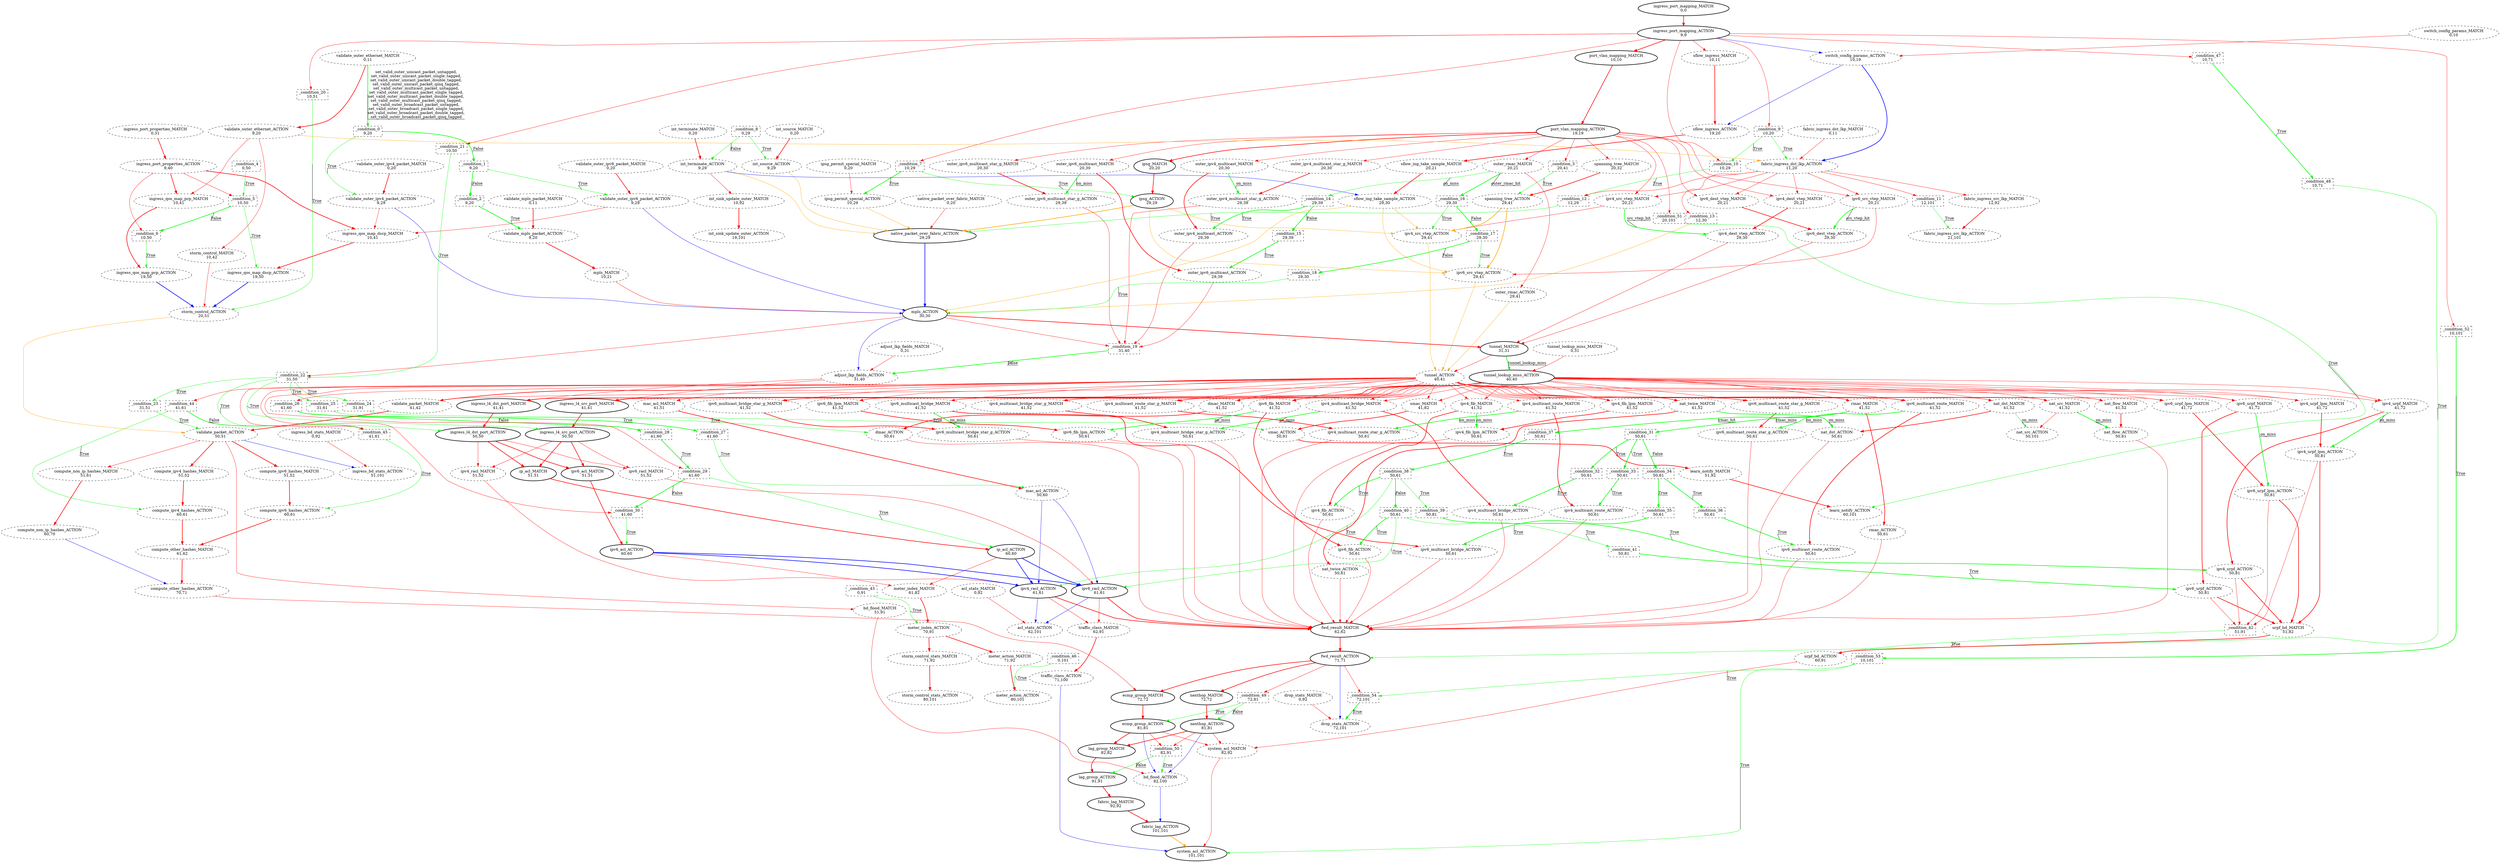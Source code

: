 digraph ingress {
_condition_0 [ shape=box label="_condition_0\n9,20" style=dashed];
_condition_1 [ shape=box label="_condition_1\n9,20" style=dashed];
_condition_10 [ shape=box label="_condition_10\n10,29" style=dashed];
_condition_11 [ shape=box label="_condition_11\n12,101" style=dashed];
_condition_12 [ shape=box label="_condition_12\n12,29" style=dashed];
_condition_13 [ shape=box label="_condition_13\n12,30" style=dashed];
_condition_14 [ shape=box label="_condition_14\n29,39" style=dashed];
_condition_15 [ shape=box label="_condition_15\n29,39" style=dashed];
_condition_16 [ shape=box label="_condition_16\n29,30" style=dashed];
_condition_17 [ shape=box label="_condition_17\n29,30" style=dashed];
_condition_18 [ shape=box label="_condition_18\n29,30" style=dashed];
_condition_19 [ shape=box label="_condition_19\n31,40" style=dashed];
_condition_2 [ shape=box label="_condition_2\n9,20" style=dashed];
_condition_20 [ shape=box label="_condition_20\n10,51" style=dashed];
_condition_21 [ shape=box label="_condition_21\n10,50" style=dashed];
_condition_22 [ shape=box label="_condition_22\n31,50" style=dashed];
_condition_23 [ shape=box label="_condition_23\n31,51" style=dashed];
_condition_24 [ shape=box label="_condition_24\n31,91" style=dashed];
_condition_25 [ shape=box label="_condition_25\n31,61" style=dashed];
_condition_26 [ shape=box label="_condition_26\n41,60" style=dashed];
_condition_27 [ shape=box label="_condition_27\n41,60" style=dashed];
_condition_28 [ shape=box label="_condition_28\n41,60" style=dashed];
_condition_29 [ shape=box label="_condition_29\n41,60" style=dashed];
_condition_3 [ shape=box label="_condition_3\n20,41" style=dashed];
_condition_30 [ shape=box label="_condition_30\n41,60" style=dashed];
_condition_31 [ shape=box label="_condition_31\n50,61" style=dashed];
_condition_32 [ shape=box label="_condition_32\n50,61" style=dashed];
_condition_33 [ shape=box label="_condition_33\n50,61" style=dashed];
_condition_34 [ shape=box label="_condition_34\n50,61" style=dashed];
_condition_35 [ shape=box label="_condition_35\n50,61" style=dashed];
_condition_36 [ shape=box label="_condition_36\n50,61" style=dashed];
_condition_37 [ shape=box label="_condition_37\n50,61" style=dashed];
_condition_38 [ shape=box label="_condition_38\n50,61" style=dashed];
_condition_39 [ shape=box label="_condition_39\n50,81" style=dashed];
_condition_4 [ shape=box label="_condition_4\n0,50" style=dashed];
_condition_40 [ shape=box label="_condition_40\n50,61" style=dashed];
_condition_41 [ shape=box label="_condition_41\n50,81" style=dashed];
_condition_42 [ shape=box label="_condition_42\n51,91" style=dashed];
_condition_43 [ shape=box label="_condition_43\n0,91" style=dashed];
_condition_44 [ shape=box label="_condition_44\n41,61" style=dashed];
_condition_45 [ shape=box label="_condition_45\n41,61" style=dashed];
_condition_46 [ shape=box label="_condition_46\n0,101" style=dashed];
_condition_47 [ shape=box label="_condition_47\n10,71" style=dashed];
_condition_48 [ shape=box label="_condition_48\n10,71" style=dashed];
_condition_49 [ shape=box label="_condition_49\n72,81" style=dashed];
_condition_5 [ shape=box label="_condition_5\n10,50" style=dashed];
_condition_50 [ shape=box label="_condition_50\n82,91" style=dashed];
_condition_51 [ shape=box label="_condition_51\n20,101" style=dashed];
_condition_52 [ shape=box label="_condition_52\n10,101" style=dashed];
_condition_53 [ shape=box label="_condition_53\n10,101" style=dashed];
_condition_54 [ shape=box label="_condition_54\n72,101" style=dashed];
_condition_6 [ shape=box label="_condition_6\n10,50" style=dashed];
_condition_7 [ shape=box label="_condition_7\n10,29" style=dashed];
_condition_8 [ shape=box label="_condition_8\n0,29" style=dashed];
_condition_9 [ shape=box label="_condition_9\n10,20" style=dashed];
acl_stats_ACTION [ label="acl_stats_ACTION\n62,101" style=dashed];
acl_stats_MATCH [ label="acl_stats_MATCH\n0,92" style=dashed];
adjust_lkp_fields_ACTION [ label="adjust_lkp_fields_ACTION\n31,40" style=dashed];
adjust_lkp_fields_MATCH [ label="adjust_lkp_fields_MATCH\n0,31" style=dashed];
bd_flood_ACTION [ label="bd_flood_ACTION\n82,100" style=dashed];
bd_flood_MATCH [ label="bd_flood_MATCH\n51,91" style=dashed];
compute_ipv4_hashes_ACTION [ label="compute_ipv4_hashes_ACTION\n60,61" style=dashed];
compute_ipv4_hashes_MATCH [ label="compute_ipv4_hashes_MATCH\n51,52" style=dashed];
compute_ipv6_hashes_ACTION [ label="compute_ipv6_hashes_ACTION\n60,61" style=dashed];
compute_ipv6_hashes_MATCH [ label="compute_ipv6_hashes_MATCH\n51,52" style=dashed];
compute_non_ip_hashes_ACTION [ label="compute_non_ip_hashes_ACTION\n60,70" style=dashed];
compute_non_ip_hashes_MATCH [ label="compute_non_ip_hashes_MATCH\n51,61" style=dashed];
compute_other_hashes_ACTION [ label="compute_other_hashes_ACTION\n70,71" style=dashed];
compute_other_hashes_MATCH [ label="compute_other_hashes_MATCH\n61,62" style=dashed];
dmac_ACTION [ label="dmac_ACTION\n50,61" style=dashed];
dmac_MATCH [ label="dmac_MATCH\n41,52" style=dashed];
drop_stats_ACTION [ label="drop_stats_ACTION\n72,101" style=dashed];
drop_stats_MATCH [ label="drop_stats_MATCH\n0,92" style=dashed];
ecmp_group_ACTION [ label="ecmp_group_ACTION\n81,81" style=bold];
ecmp_group_MATCH [ label="ecmp_group_MATCH\n72,72" style=bold];
fabric_ingress_dst_lkp_ACTION [ label="fabric_ingress_dst_lkp_ACTION\n11,20" style=dashed];
fabric_ingress_dst_lkp_MATCH [ label="fabric_ingress_dst_lkp_MATCH\n0,11" style=dashed];
fabric_ingress_src_lkp_ACTION [ label="fabric_ingress_src_lkp_ACTION\n21,101" style=dashed];
fabric_ingress_src_lkp_MATCH [ label="fabric_ingress_src_lkp_MATCH\n12,92" style=dashed];
fabric_lag_ACTION [ label="fabric_lag_ACTION\n101,101" style=bold];
fabric_lag_MATCH [ label="fabric_lag_MATCH\n92,92" style=bold];
fwd_result_ACTION [ label="fwd_result_ACTION\n71,71" style=bold];
fwd_result_MATCH [ label="fwd_result_MATCH\n62,62" style=bold];
ingress_bd_stats_ACTION [ label="ingress_bd_stats_ACTION\n51,101" style=dashed];
ingress_bd_stats_MATCH [ label="ingress_bd_stats_MATCH\n0,92" style=dashed];
ingress_l4_dst_port_ACTION [ label="ingress_l4_dst_port_ACTION\n50,50" style=bold];
ingress_l4_dst_port_MATCH [ label="ingress_l4_dst_port_MATCH\n41,41" style=bold];
ingress_l4_src_port_ACTION [ label="ingress_l4_src_port_ACTION\n50,50" style=bold];
ingress_l4_src_port_MATCH [ label="ingress_l4_src_port_MATCH\n41,41" style=bold];
ingress_port_mapping_ACTION [ label="ingress_port_mapping_ACTION\n9,9" style=bold];
ingress_port_mapping_MATCH [ label="ingress_port_mapping_MATCH\n0,0" style=bold];
ingress_port_properties_ACTION [ label="ingress_port_properties_ACTION\n9,40" style=dashed];
ingress_port_properties_MATCH [ label="ingress_port_properties_MATCH\n0,31" style=dashed];
ingress_qos_map_dscp_ACTION [ label="ingress_qos_map_dscp_ACTION\n19,50" style=dashed];
ingress_qos_map_dscp_MATCH [ label="ingress_qos_map_dscp_MATCH\n10,41" style=dashed];
ingress_qos_map_pcp_ACTION [ label="ingress_qos_map_pcp_ACTION\n19,50" style=dashed];
ingress_qos_map_pcp_MATCH [ label="ingress_qos_map_pcp_MATCH\n10,41" style=dashed];
int_sink_update_outer_ACTION [ label="int_sink_update_outer_ACTION\n19,101" style=dashed];
int_sink_update_outer_MATCH [ label="int_sink_update_outer_MATCH\n10,92" style=dashed];
int_source_ACTION [ label="int_source_ACTION\n9,29" style=dashed];
int_source_MATCH [ label="int_source_MATCH\n0,20" style=dashed];
int_terminate_ACTION [ label="int_terminate_ACTION\n9,29" style=dashed];
int_terminate_MATCH [ label="int_terminate_MATCH\n0,20" style=dashed];
ip_acl_ACTION [ label="ip_acl_ACTION\n60,60" style=bold];
ip_acl_MATCH [ label="ip_acl_MATCH\n51,51" style=bold];
ipsg_ACTION [ label="ipsg_ACTION\n29,29" style=bold];
ipsg_MATCH [ label="ipsg_MATCH\n20,20" style=bold];
ipsg_permit_special_ACTION [ label="ipsg_permit_special_ACTION\n10,29" style=dashed];
ipsg_permit_special_MATCH [ label="ipsg_permit_special_MATCH\n0,20" style=dashed];
ipv4_dest_vtep_ACTION [ label="ipv4_dest_vtep_ACTION\n29,30" style=dashed];
ipv4_dest_vtep_MATCH [ label="ipv4_dest_vtep_MATCH\n20,21" style=dashed];
ipv4_fib_ACTION [ label="ipv4_fib_ACTION\n50,61" style=dashed];
ipv4_fib_MATCH [ label="ipv4_fib_MATCH\n41,52" style=dashed];
ipv4_fib_lpm_ACTION [ label="ipv4_fib_lpm_ACTION\n50,61" style=dashed];
ipv4_fib_lpm_MATCH [ label="ipv4_fib_lpm_MATCH\n41,52" style=dashed];
ipv4_multicast_bridge_ACTION [ label="ipv4_multicast_bridge_ACTION\n50,61" style=dashed];
ipv4_multicast_bridge_MATCH [ label="ipv4_multicast_bridge_MATCH\n41,52" style=dashed];
ipv4_multicast_bridge_star_g_ACTION [ label="ipv4_multicast_bridge_star_g_ACTION\n50,61" style=dashed];
ipv4_multicast_bridge_star_g_MATCH [ label="ipv4_multicast_bridge_star_g_MATCH\n41,52" style=dashed];
ipv4_multicast_route_ACTION [ label="ipv4_multicast_route_ACTION\n50,61" style=dashed];
ipv4_multicast_route_MATCH [ label="ipv4_multicast_route_MATCH\n41,52" style=dashed];
ipv4_multicast_route_star_g_ACTION [ label="ipv4_multicast_route_star_g_ACTION\n50,61" style=dashed];
ipv4_multicast_route_star_g_MATCH [ label="ipv4_multicast_route_star_g_MATCH\n41,52" style=dashed];
ipv4_racl_ACTION [ label="ipv4_racl_ACTION\n61,61" style=bold];
ipv4_racl_MATCH [ label="ipv4_racl_MATCH\n51,52" style=dashed];
ipv4_src_vtep_ACTION [ label="ipv4_src_vtep_ACTION\n29,41" style=dashed];
ipv4_src_vtep_MATCH [ label="ipv4_src_vtep_MATCH\n20,21" style=dashed];
ipv4_urpf_ACTION [ label="ipv4_urpf_ACTION\n50,81" style=dashed];
ipv4_urpf_MATCH [ label="ipv4_urpf_MATCH\n41,72" style=dashed];
ipv4_urpf_lpm_ACTION [ label="ipv4_urpf_lpm_ACTION\n50,81" style=dashed];
ipv4_urpf_lpm_MATCH [ label="ipv4_urpf_lpm_MATCH\n41,72" style=dashed];
ipv6_acl_ACTION [ label="ipv6_acl_ACTION\n60,60" style=bold];
ipv6_acl_MATCH [ label="ipv6_acl_MATCH\n51,51" style=bold];
ipv6_dest_vtep_ACTION [ label="ipv6_dest_vtep_ACTION\n29,30" style=dashed];
ipv6_dest_vtep_MATCH [ label="ipv6_dest_vtep_MATCH\n20,21" style=dashed];
ipv6_fib_ACTION [ label="ipv6_fib_ACTION\n50,61" style=dashed];
ipv6_fib_MATCH [ label="ipv6_fib_MATCH\n41,52" style=dashed];
ipv6_fib_lpm_ACTION [ label="ipv6_fib_lpm_ACTION\n50,61" style=dashed];
ipv6_fib_lpm_MATCH [ label="ipv6_fib_lpm_MATCH\n41,52" style=dashed];
ipv6_multicast_bridge_ACTION [ label="ipv6_multicast_bridge_ACTION\n50,61" style=dashed];
ipv6_multicast_bridge_MATCH [ label="ipv6_multicast_bridge_MATCH\n41,52" style=dashed];
ipv6_multicast_bridge_star_g_ACTION [ label="ipv6_multicast_bridge_star_g_ACTION\n50,61" style=dashed];
ipv6_multicast_bridge_star_g_MATCH [ label="ipv6_multicast_bridge_star_g_MATCH\n41,52" style=dashed];
ipv6_multicast_route_ACTION [ label="ipv6_multicast_route_ACTION\n50,61" style=dashed];
ipv6_multicast_route_MATCH [ label="ipv6_multicast_route_MATCH\n41,52" style=dashed];
ipv6_multicast_route_star_g_ACTION [ label="ipv6_multicast_route_star_g_ACTION\n50,61" style=dashed];
ipv6_multicast_route_star_g_MATCH [ label="ipv6_multicast_route_star_g_MATCH\n41,52" style=dashed];
ipv6_racl_ACTION [ label="ipv6_racl_ACTION\n61,61" style=bold];
ipv6_racl_MATCH [ label="ipv6_racl_MATCH\n51,52" style=dashed];
ipv6_src_vtep_ACTION [ label="ipv6_src_vtep_ACTION\n29,41" style=dashed];
ipv6_src_vtep_MATCH [ label="ipv6_src_vtep_MATCH\n20,21" style=dashed];
ipv6_urpf_ACTION [ label="ipv6_urpf_ACTION\n50,81" style=dashed];
ipv6_urpf_MATCH [ label="ipv6_urpf_MATCH\n41,72" style=dashed];
ipv6_urpf_lpm_ACTION [ label="ipv6_urpf_lpm_ACTION\n50,81" style=dashed];
ipv6_urpf_lpm_MATCH [ label="ipv6_urpf_lpm_MATCH\n41,72" style=dashed];
lag_group_ACTION [ label="lag_group_ACTION\n91,91" style=bold];
lag_group_MATCH [ label="lag_group_MATCH\n82,82" style=bold];
learn_notify_ACTION [ label="learn_notify_ACTION\n60,101" style=dashed];
learn_notify_MATCH [ label="learn_notify_MATCH\n51,92" style=dashed];
mac_acl_ACTION [ label="mac_acl_ACTION\n50,60" style=dashed];
mac_acl_MATCH [ label="mac_acl_MATCH\n41,51" style=dashed];
meter_action_ACTION [ label="meter_action_ACTION\n80,101" style=dashed];
meter_action_MATCH [ label="meter_action_MATCH\n71,92" style=dashed];
meter_index_ACTION [ label="meter_index_ACTION\n70,91" style=dashed];
meter_index_MATCH [ label="meter_index_MATCH\n61,82" style=dashed];
mpls_ACTION [ label="mpls_ACTION\n30,30" style=bold];
mpls_MATCH [ label="mpls_MATCH\n10,21" style=dashed];
nat_dst_ACTION [ label="nat_dst_ACTION\n50,61" style=dashed];
nat_dst_MATCH [ label="nat_dst_MATCH\n41,52" style=dashed];
nat_flow_ACTION [ label="nat_flow_ACTION\n50,61" style=dashed];
nat_flow_MATCH [ label="nat_flow_MATCH\n41,52" style=dashed];
nat_src_ACTION [ label="nat_src_ACTION\n50,101" style=dashed];
nat_src_MATCH [ label="nat_src_MATCH\n41,52" style=dashed];
nat_twice_ACTION [ label="nat_twice_ACTION\n50,61" style=dashed];
nat_twice_MATCH [ label="nat_twice_MATCH\n41,52" style=dashed];
native_packet_over_fabric_ACTION [ label="native_packet_over_fabric_ACTION\n29,29" style=bold];
native_packet_over_fabric_MATCH [ label="native_packet_over_fabric_MATCH\n0,20" style=dashed];
nexthop_ACTION [ label="nexthop_ACTION\n81,81" style=bold];
nexthop_MATCH [ label="nexthop_MATCH\n72,72" style=bold];
outer_ipv4_multicast_ACTION [ label="outer_ipv4_multicast_ACTION\n29,39" style=dashed];
outer_ipv4_multicast_MATCH [ label="outer_ipv4_multicast_MATCH\n20,30" style=dashed];
outer_ipv4_multicast_star_g_ACTION [ label="outer_ipv4_multicast_star_g_ACTION\n29,39" style=dashed];
outer_ipv4_multicast_star_g_MATCH [ label="outer_ipv4_multicast_star_g_MATCH\n20,30" style=dashed];
outer_ipv6_multicast_ACTION [ label="outer_ipv6_multicast_ACTION\n29,39" style=dashed];
outer_ipv6_multicast_MATCH [ label="outer_ipv6_multicast_MATCH\n20,30" style=dashed];
outer_ipv6_multicast_star_g_ACTION [ label="outer_ipv6_multicast_star_g_ACTION\n29,39" style=dashed];
outer_ipv6_multicast_star_g_MATCH [ label="outer_ipv6_multicast_star_g_MATCH\n20,30" style=dashed];
outer_rmac_ACTION [ label="outer_rmac_ACTION\n29,41" style=dashed];
outer_rmac_MATCH [ label="outer_rmac_MATCH\n20,21" style=dashed];
port_vlan_mapping_ACTION [ label="port_vlan_mapping_ACTION\n19,19" style=bold];
port_vlan_mapping_MATCH [ label="port_vlan_mapping_MATCH\n10,10" style=bold];
rmac_ACTION [ label="rmac_ACTION\n50,61" style=dashed];
rmac_MATCH [ label="rmac_MATCH\n41,52" style=dashed];
sflow_ing_take_sample_ACTION [ label="sflow_ing_take_sample_ACTION\n29,30" style=dashed];
sflow_ing_take_sample_MATCH [ label="sflow_ing_take_sample_MATCH\n20,21" style=dashed];
sflow_ingress_ACTION [ label="sflow_ingress_ACTION\n19,20" style=dashed];
sflow_ingress_MATCH [ label="sflow_ingress_MATCH\n10,11" style=dashed];
smac_ACTION [ label="smac_ACTION\n50,91" style=dashed];
smac_MATCH [ label="smac_MATCH\n41,82" style=dashed];
spanning_tree_ACTION [ label="spanning_tree_ACTION\n29,41" style=dashed];
spanning_tree_MATCH [ label="spanning_tree_MATCH\n20,32" style=dashed];
storm_control_ACTION [ label="storm_control_ACTION\n20,51" style=dashed];
storm_control_MATCH [ label="storm_control_MATCH\n10,42" style=dashed];
storm_control_stats_ACTION [ label="storm_control_stats_ACTION\n80,101" style=dashed];
storm_control_stats_MATCH [ label="storm_control_stats_MATCH\n71,92" style=dashed];
switch_config_params_ACTION [ label="switch_config_params_ACTION\n10,19" style=dashed];
switch_config_params_MATCH [ label="switch_config_params_MATCH\n0,10" style=dashed];
system_acl_ACTION [ label="system_acl_ACTION\n101,101" style=bold];
system_acl_MATCH [ label="system_acl_MATCH\n82,92" style=dashed];
traffic_class_ACTION [ label="traffic_class_ACTION\n71,100" style=dashed];
traffic_class_MATCH [ label="traffic_class_MATCH\n62,91" style=dashed];
tunnel_ACTION [ label="tunnel_ACTION\n40,41" style=dashed];
tunnel_MATCH [ label="tunnel_MATCH\n31,31" style=bold];
tunnel_lookup_miss_ACTION [ label="tunnel_lookup_miss_ACTION\n40,40" style=bold];
tunnel_lookup_miss_MATCH [ label="tunnel_lookup_miss_MATCH\n0,31" style=dashed];
urpf_bd_ACTION [ label="urpf_bd_ACTION\n60,91" style=dashed];
urpf_bd_MATCH [ label="urpf_bd_MATCH\n51,82" style=dashed];
validate_mpls_packet_ACTION [ label="validate_mpls_packet_ACTION\n9,20" style=dashed];
validate_mpls_packet_MATCH [ label="validate_mpls_packet_MATCH\n0,11" style=dashed];
validate_outer_ethernet_ACTION [ label="validate_outer_ethernet_ACTION\n9,20" style=dashed];
validate_outer_ethernet_MATCH [ label="validate_outer_ethernet_MATCH\n0,11" style=dashed];
validate_outer_ipv4_packet_ACTION [ label="validate_outer_ipv4_packet_ACTION\n9,29" style=dashed];
validate_outer_ipv4_packet_MATCH [ label="validate_outer_ipv4_packet_MATCH\n0,20" style=dashed];
validate_outer_ipv6_packet_ACTION [ label="validate_outer_ipv6_packet_ACTION\n9,29" style=dashed];
validate_outer_ipv6_packet_MATCH [ label="validate_outer_ipv6_packet_MATCH\n0,20" style=dashed];
validate_packet_ACTION [ label="validate_packet_ACTION\n50,51" style=dashed];
validate_packet_MATCH [ label="validate_packet_MATCH\n41,42" style=dashed];
_condition_0 -> _condition_1 [color=green label="False" decorate=true  arrowhead = diamond style=bold];
_condition_0 -> validate_outer_ipv4_packet_ACTION [color=green label="True" decorate=true ];
_condition_1 -> _condition_2 [color=green label="False" decorate=true  arrowhead = diamond style=bold];
_condition_1 -> validate_outer_ipv6_packet_ACTION [color=green label="True" decorate=true ];
_condition_10 -> _condition_12 [color=green label="True" decorate=true ];
_condition_11 -> fabric_ingress_src_lkp_ACTION [color=green label="True" decorate=true ];
_condition_12 -> native_packet_over_fabric_ACTION [color=green label="True" decorate=true ];
_condition_13 -> mpls_ACTION [color=orange ];
_condition_14 -> _condition_15 [color=green label="False" decorate=true  arrowhead = diamond style=bold];
_condition_14 -> outer_ipv4_multicast_ACTION [color=green label="True" decorate=true  style=bold];
_condition_15 -> outer_ipv6_multicast_ACTION [color=green label="True" decorate=true  style=bold];
_condition_16 -> _condition_17 [color=green label="False" decorate=true  arrowhead = diamond style=bold];
_condition_16 -> ipv4_src_vtep_ACTION [color=green label="True" decorate=true ];
_condition_17 -> _condition_18 [color=green label="False" decorate=true  arrowhead = diamond style=bold];
_condition_17 -> ipv6_src_vtep_ACTION [color=green label="True" decorate=true ];
_condition_18 -> mpls_ACTION [color=green label="True" decorate=true ];
_condition_19 -> adjust_lkp_fields_ACTION [color=green label="False" decorate=true  arrowhead = diamond style=bold];
_condition_2 -> validate_mpls_packet_ACTION [color=green label="True" decorate=true  style=bold];
_condition_20 -> storm_control_ACTION [color=green label="True" decorate=true ];
_condition_21 -> _condition_22 [color=green label="True" decorate=true ];
_condition_22 -> _condition_23 [color=green label="True" decorate=true ];
_condition_22 -> _condition_24 [color=green label="True" decorate=true ];
_condition_22 -> _condition_25 [color=green label="True" decorate=true ];
_condition_22 -> ingress_l4_dst_port_ACTION [color=green label="True" decorate=true ];
_condition_22 -> ingress_l4_src_port_ACTION [color=green label="True" decorate=true ];
_condition_23 -> validate_packet_ACTION [color=green label="True" decorate=true ];
_condition_24 -> smac_ACTION [color=green label="True" decorate=true ];
_condition_25 -> dmac_ACTION [color=green label="True" decorate=true ];
_condition_26 -> _condition_27 [color=green label="True" decorate=true  style=bold];
_condition_26 -> _condition_28 [color=green label="False" decorate=true  arrowhead = diamond style=bold];
_condition_27 -> mac_acl_ACTION [color=green label="True" decorate=true ];
_condition_28 -> _condition_29 [color=green label="True" decorate=true  style=bold];
_condition_29 -> _condition_30 [color=green label="False" decorate=true  arrowhead = diamond style=bold];
_condition_29 -> ip_acl_ACTION [color=green label="True" decorate=true ];
_condition_3 -> spanning_tree_ACTION [color=green label="True" decorate=true ];
_condition_30 -> ipv6_acl_ACTION [color=green label="True" decorate=true ];
_condition_31 -> _condition_32 [color=green label="True" decorate=true  style=bold];
_condition_31 -> _condition_33 [color=green label="True" decorate=true  style=bold];
_condition_31 -> _condition_34 [color=green label="False" decorate=true  arrowhead = diamond style=bold];
_condition_32 -> ipv4_multicast_bridge_ACTION [color=green label="True" decorate=true  style=bold];
_condition_33 -> ipv4_multicast_route_ACTION [color=green label="True" decorate=true  style=bold];
_condition_34 -> _condition_35 [color=green label="True" decorate=true  style=bold];
_condition_34 -> _condition_36 [color=green label="True" decorate=true  style=bold];
_condition_35 -> ipv6_multicast_bridge_ACTION [color=green label="True" decorate=true  style=bold];
_condition_36 -> ipv6_multicast_route_ACTION [color=green label="True" decorate=true  style=bold];
_condition_37 -> _condition_38 [color=green label="True" decorate=true  style=bold];
_condition_38 -> _condition_39 [color=green label="True" decorate=true ];
_condition_38 -> _condition_40 [color=green label="False" decorate=true  arrowhead = diamond style=bold];
_condition_38 -> ipv4_fib_ACTION [color=green label="True" decorate=true  style=bold];
_condition_38 -> ipv4_racl_ACTION [color=green label="True" decorate=true ];
_condition_39 -> ipv4_urpf_ACTION [color=green label="True" decorate=true  style=bold];
_condition_4 -> _condition_5 [color=green label="True" decorate=true ];
_condition_40 -> _condition_41 [color=green label="True" decorate=true ];
_condition_40 -> ipv6_fib_ACTION [color=green label="True" decorate=true  style=bold];
_condition_40 -> ipv6_racl_ACTION [color=green label="True" decorate=true ];
_condition_41 -> ipv6_urpf_ACTION [color=green label="True" decorate=true  style=bold];
_condition_42 -> urpf_bd_ACTION [color=green label="True" decorate=true ];
_condition_43 -> meter_index_ACTION [color=green label="True" decorate=true ];
_condition_44 -> _condition_45 [color=green label="False" decorate=true  arrowhead = diamond style=bold];
_condition_44 -> compute_ipv4_hashes_ACTION [color=green label="True" decorate=true ];
_condition_45 -> compute_ipv6_hashes_ACTION [color=green label="True" decorate=true ];
_condition_46 -> meter_action_ACTION [color=green label="True" decorate=true ];
_condition_47 -> _condition_48 [color=green label="True" decorate=true  style=bold];
_condition_48 -> fwd_result_ACTION [color=green label="True" decorate=true ];
_condition_49 -> ecmp_group_ACTION [color=green label="True" decorate=true ];
_condition_49 -> nexthop_ACTION [color=green label="False" decorate=true  arrowhead = diamond];
_condition_5 -> _condition_6 [color=green label="False" decorate=true  arrowhead = diamond style=bold];
_condition_5 -> ingress_qos_map_dscp_ACTION [color=green label="True" decorate=true ];
_condition_50 -> bd_flood_ACTION [color=green label="True" decorate=true ];
_condition_50 -> lag_group_ACTION [color=green label="False" decorate=true  arrowhead = diamond];
_condition_51 -> learn_notify_ACTION [color=green label="True" decorate=true ];
_condition_52 -> _condition_53 [color=green label="True" decorate=true  style=bold];
_condition_53 -> _condition_54 [color=green label="True" decorate=true ];
_condition_53 -> system_acl_ACTION [color=green label="True" decorate=true ];
_condition_54 -> drop_stats_ACTION [color=green label="True" decorate=true  style=bold];
_condition_6 -> ingress_qos_map_pcp_ACTION [color=green label="True" decorate=true ];
_condition_7 -> ipsg_ACTION [color=green label="True" decorate=true ];
_condition_7 -> ipsg_permit_special_ACTION [color=green label="True" decorate=true  style=bold];
_condition_8 -> int_source_ACTION [color=green label="True" decorate=true ];
_condition_8 -> int_terminate_ACTION [color=green label="False" decorate=true  arrowhead = diamond];
_condition_9 -> _condition_10 [color=green label="True" decorate=true ];
_condition_9 -> fabric_ingress_dst_lkp_ACTION [color=green label="True" decorate=true ];
acl_stats_MATCH -> acl_stats_ACTION [color=red ];
adjust_lkp_fields_ACTION -> ingress_l4_dst_port_MATCH [color=red ];
adjust_lkp_fields_ACTION -> ingress_l4_src_port_MATCH [color=red ];
adjust_lkp_fields_MATCH -> adjust_lkp_fields_ACTION [color=red ];
bd_flood_ACTION -> fabric_lag_ACTION [color=blue ];
bd_flood_MATCH -> bd_flood_ACTION [color=red ];
compute_ipv4_hashes_ACTION -> compute_other_hashes_MATCH [color=red  style=bold];
compute_ipv4_hashes_MATCH -> compute_ipv4_hashes_ACTION [color=red  style=bold];
compute_ipv6_hashes_ACTION -> compute_other_hashes_MATCH [color=red  style=bold];
compute_ipv6_hashes_MATCH -> compute_ipv6_hashes_ACTION [color=red  style=bold];
compute_non_ip_hashes_ACTION -> compute_other_hashes_ACTION [color=blue ];
compute_non_ip_hashes_MATCH -> compute_non_ip_hashes_ACTION [color=red  style=bold];
compute_other_hashes_ACTION -> ecmp_group_MATCH [color=red ];
compute_other_hashes_MATCH -> compute_other_hashes_ACTION [color=red  style=bold];
dmac_ACTION -> fwd_result_MATCH [color=red ];
dmac_MATCH -> dmac_ACTION [color=red  style=bold];
drop_stats_MATCH -> drop_stats_ACTION [color=red ];
ecmp_group_ACTION -> _condition_50 [color=red ];
ecmp_group_ACTION -> bd_flood_ACTION [color=blue ];
ecmp_group_ACTION -> lag_group_MATCH [color=red  style=bold];
ecmp_group_ACTION -> system_acl_MATCH [color=red ];
ecmp_group_MATCH -> ecmp_group_ACTION [color=red  style=bold];
fabric_ingress_dst_lkp_ACTION -> _condition_11 [color=red ];
fabric_ingress_dst_lkp_ACTION -> _condition_12 [color=red ];
fabric_ingress_dst_lkp_ACTION -> _condition_13 [color=red ];
fabric_ingress_dst_lkp_ACTION -> fabric_ingress_src_lkp_MATCH [color=red ];
fabric_ingress_dst_lkp_ACTION -> ipv4_dest_vtep_MATCH [color=red ];
fabric_ingress_dst_lkp_ACTION -> ipv4_src_vtep_MATCH [color=red ];
fabric_ingress_dst_lkp_ACTION -> ipv6_dest_vtep_MATCH [color=red ];
fabric_ingress_dst_lkp_ACTION -> ipv6_src_vtep_MATCH [color=red ];
fabric_ingress_dst_lkp_MATCH -> fabric_ingress_dst_lkp_ACTION [color=red ];
fabric_ingress_src_lkp_MATCH -> fabric_ingress_src_lkp_ACTION [color=red  style=bold];
fabric_lag_ACTION -> system_acl_ACTION [color=orange  style=bold];
fabric_lag_MATCH -> fabric_lag_ACTION [color=red  style=bold];
fwd_result_ACTION -> _condition_49 [color=red ];
fwd_result_ACTION -> _condition_54 [color=red ];
fwd_result_ACTION -> drop_stats_ACTION [color=blue ];
fwd_result_ACTION -> ecmp_group_MATCH [color=red  style=bold];
fwd_result_ACTION -> nexthop_MATCH [color=red  style=bold];
fwd_result_MATCH -> fwd_result_ACTION [color=red  style=bold];
ingress_bd_stats_MATCH -> ingress_bd_stats_ACTION [color=red ];
ingress_l4_dst_port_ACTION -> ip_acl_MATCH [color=red  style=bold];
ingress_l4_dst_port_ACTION -> ipv4_racl_MATCH [color=red ];
ingress_l4_dst_port_ACTION -> ipv6_acl_MATCH [color=red  style=bold];
ingress_l4_dst_port_ACTION -> ipv6_racl_MATCH [color=red ];
ingress_l4_dst_port_MATCH -> ingress_l4_dst_port_ACTION [color=red  style=bold];
ingress_l4_src_port_ACTION -> ip_acl_MATCH [color=red  style=bold];
ingress_l4_src_port_ACTION -> ipv4_racl_MATCH [color=red ];
ingress_l4_src_port_ACTION -> ipv6_acl_MATCH [color=red  style=bold];
ingress_l4_src_port_ACTION -> ipv6_racl_MATCH [color=red ];
ingress_l4_src_port_MATCH -> ingress_l4_src_port_ACTION [color=red  style=bold];
ingress_port_mapping_ACTION -> _condition_10 [color=red ];
ingress_port_mapping_ACTION -> _condition_20 [color=red ];
ingress_port_mapping_ACTION -> _condition_21 [color=red ];
ingress_port_mapping_ACTION -> _condition_47 [color=red ];
ingress_port_mapping_ACTION -> _condition_52 [color=red ];
ingress_port_mapping_ACTION -> _condition_7 [color=red ];
ingress_port_mapping_ACTION -> _condition_9 [color=red ];
ingress_port_mapping_ACTION -> port_vlan_mapping_MATCH [color=red  style=bold];
ingress_port_mapping_ACTION -> sflow_ingress_MATCH [color=red ];
ingress_port_mapping_ACTION -> switch_config_params_ACTION [color=blue ];
ingress_port_mapping_MATCH -> ingress_port_mapping_ACTION [color=red  style=bold];
ingress_port_properties_ACTION -> _condition_5 [color=red ];
ingress_port_properties_ACTION -> _condition_6 [color=red ];
ingress_port_properties_ACTION -> ingress_qos_map_dscp_MATCH [color=red  style=bold];
ingress_port_properties_ACTION -> ingress_qos_map_pcp_MATCH [color=red  style=bold];
ingress_port_properties_MATCH -> ingress_port_properties_ACTION [color=red  style=bold];
ingress_qos_map_dscp_ACTION -> storm_control_ACTION [color=blue  style=bold];
ingress_qos_map_dscp_MATCH -> ingress_qos_map_dscp_ACTION [color=red  style=bold];
ingress_qos_map_pcp_ACTION -> storm_control_ACTION [color=blue  style=bold];
ingress_qos_map_pcp_MATCH -> ingress_qos_map_pcp_ACTION [color=red  style=bold];
int_sink_update_outer_MATCH -> int_sink_update_outer_ACTION [color=red  style=bold];
int_source_ACTION -> native_packet_over_fabric_ACTION [color=orange ];
int_source_MATCH -> int_source_ACTION [color=red  style=bold];
int_terminate_ACTION -> int_sink_update_outer_MATCH [color=red ];
int_terminate_ACTION -> native_packet_over_fabric_ACTION [color=orange ];
int_terminate_ACTION -> sflow_ing_take_sample_ACTION [color=blue ];
int_terminate_MATCH -> int_terminate_ACTION [color=red  style=bold];
ip_acl_ACTION -> ipv4_racl_ACTION [color=blue  style=bold];
ip_acl_ACTION -> ipv6_racl_ACTION [color=blue  style=bold];
ip_acl_ACTION -> meter_index_MATCH [color=red ];
ip_acl_MATCH -> ip_acl_ACTION [color=red  style=bold];
ipsg_ACTION -> ipv4_src_vtep_ACTION [color=orange ];
ipsg_ACTION -> ipv6_src_vtep_ACTION [color=orange ];
ipsg_ACTION -> native_packet_over_fabric_ACTION [color=orange  style=bold];
ipsg_MATCH -> ipsg_ACTION [color=red  style=bold];
ipsg_permit_special_ACTION -> native_packet_over_fabric_ACTION [color=orange ];
ipsg_permit_special_MATCH -> ipsg_permit_special_ACTION [color=red ];
ipv4_dest_vtep_ACTION -> tunnel_MATCH [color=red ];
ipv4_dest_vtep_MATCH -> ipv4_dest_vtep_ACTION [color=red  style=bold];
ipv4_fib_ACTION -> fwd_result_MATCH [color=red ];
ipv4_fib_MATCH -> ipv4_fib_ACTION [color=red  style=bold];
ipv4_fib_MATCH -> ipv4_fib_lpm_ACTION [color=green label="on_miss" decorate=true  style=bold];
ipv4_fib_lpm_ACTION -> fwd_result_MATCH [color=red ];
ipv4_fib_lpm_MATCH -> ipv4_fib_lpm_ACTION [color=red  style=bold];
ipv4_multicast_bridge_ACTION -> fwd_result_MATCH [color=red ];
ipv4_multicast_bridge_MATCH -> ipv4_multicast_bridge_ACTION [color=red  style=bold];
ipv4_multicast_bridge_MATCH -> ipv4_multicast_bridge_star_g_ACTION [color=green label="on_miss" decorate=true  style=bold];
ipv4_multicast_bridge_star_g_ACTION -> fwd_result_MATCH [color=red ];
ipv4_multicast_bridge_star_g_MATCH -> ipv4_multicast_bridge_star_g_ACTION [color=red  style=bold];
ipv4_multicast_route_ACTION -> fwd_result_MATCH [color=red ];
ipv4_multicast_route_MATCH -> ipv4_multicast_route_ACTION [color=red  style=bold];
ipv4_multicast_route_MATCH -> ipv4_multicast_route_star_g_ACTION [color=green label="on_miss" decorate=true  style=bold];
ipv4_multicast_route_star_g_ACTION -> fwd_result_MATCH [color=red ];
ipv4_multicast_route_star_g_MATCH -> ipv4_multicast_route_star_g_ACTION [color=red  style=bold];
ipv4_racl_ACTION -> acl_stats_ACTION [color=blue ];
ipv4_racl_ACTION -> fwd_result_MATCH [color=red  style=bold];
ipv4_racl_ACTION -> traffic_class_MATCH [color=red ];
ipv4_racl_MATCH -> ipv4_racl_ACTION [color=red ];
ipv4_src_vtep_ACTION -> tunnel_ACTION [color=orange ];
ipv4_src_vtep_MATCH -> ipv4_dest_vtep_ACTION [color=green label="src_vtep_hit" decorate=true  style=bold];
ipv4_src_vtep_MATCH -> ipv4_src_vtep_ACTION [color=red ];
ipv4_urpf_ACTION -> _condition_42 [color=red ];
ipv4_urpf_ACTION -> urpf_bd_MATCH [color=red  style=bold];
ipv4_urpf_MATCH -> ipv4_urpf_ACTION [color=red  style=bold];
ipv4_urpf_MATCH -> ipv4_urpf_lpm_ACTION [color=green label="on_miss" decorate=true  style=bold];
ipv4_urpf_lpm_ACTION -> _condition_42 [color=red ];
ipv4_urpf_lpm_ACTION -> urpf_bd_MATCH [color=red  style=bold];
ipv4_urpf_lpm_MATCH -> ipv4_urpf_lpm_ACTION [color=red  style=bold];
ipv6_acl_ACTION -> ipv4_racl_ACTION [color=blue  style=bold];
ipv6_acl_ACTION -> ipv6_racl_ACTION [color=blue  style=bold];
ipv6_acl_ACTION -> meter_index_MATCH [color=red ];
ipv6_acl_MATCH -> ipv6_acl_ACTION [color=red  style=bold];
ipv6_dest_vtep_ACTION -> tunnel_MATCH [color=red ];
ipv6_dest_vtep_MATCH -> ipv6_dest_vtep_ACTION [color=red  style=bold];
ipv6_fib_ACTION -> fwd_result_MATCH [color=red ];
ipv6_fib_MATCH -> ipv6_fib_ACTION [color=red  style=bold];
ipv6_fib_MATCH -> ipv6_fib_lpm_ACTION [color=green label="on_miss" decorate=true  style=bold];
ipv6_fib_lpm_ACTION -> fwd_result_MATCH [color=red ];
ipv6_fib_lpm_MATCH -> ipv6_fib_lpm_ACTION [color=red  style=bold];
ipv6_multicast_bridge_ACTION -> fwd_result_MATCH [color=red ];
ipv6_multicast_bridge_MATCH -> ipv6_multicast_bridge_ACTION [color=red  style=bold];
ipv6_multicast_bridge_MATCH -> ipv6_multicast_bridge_star_g_ACTION [color=green label="on_miss" decorate=true  style=bold];
ipv6_multicast_bridge_star_g_ACTION -> fwd_result_MATCH [color=red ];
ipv6_multicast_bridge_star_g_MATCH -> ipv6_multicast_bridge_star_g_ACTION [color=red  style=bold];
ipv6_multicast_route_ACTION -> fwd_result_MATCH [color=red ];
ipv6_multicast_route_MATCH -> ipv6_multicast_route_ACTION [color=red  style=bold];
ipv6_multicast_route_MATCH -> ipv6_multicast_route_star_g_ACTION [color=green label="on_miss" decorate=true  style=bold];
ipv6_multicast_route_star_g_ACTION -> fwd_result_MATCH [color=red ];
ipv6_multicast_route_star_g_MATCH -> ipv6_multicast_route_star_g_ACTION [color=red  style=bold];
ipv6_racl_ACTION -> acl_stats_ACTION [color=blue ];
ipv6_racl_ACTION -> fwd_result_MATCH [color=red  style=bold];
ipv6_racl_ACTION -> traffic_class_MATCH [color=red ];
ipv6_racl_MATCH -> ipv6_racl_ACTION [color=red ];
ipv6_src_vtep_ACTION -> tunnel_ACTION [color=orange ];
ipv6_src_vtep_MATCH -> ipv6_dest_vtep_ACTION [color=green label="src_vtep_hit" decorate=true  style=bold];
ipv6_src_vtep_MATCH -> ipv6_src_vtep_ACTION [color=red ];
ipv6_urpf_ACTION -> _condition_42 [color=red ];
ipv6_urpf_ACTION -> urpf_bd_MATCH [color=red  style=bold];
ipv6_urpf_MATCH -> ipv6_urpf_ACTION [color=red  style=bold];
ipv6_urpf_MATCH -> ipv6_urpf_lpm_ACTION [color=green label="on_miss" decorate=true  style=bold];
ipv6_urpf_lpm_ACTION -> _condition_42 [color=red ];
ipv6_urpf_lpm_ACTION -> urpf_bd_MATCH [color=red  style=bold];
ipv6_urpf_lpm_MATCH -> ipv6_urpf_lpm_ACTION [color=red  style=bold];
lag_group_ACTION -> fabric_lag_MATCH [color=red  style=bold];
lag_group_MATCH -> lag_group_ACTION [color=red  style=bold];
learn_notify_MATCH -> learn_notify_ACTION [color=red  style=bold];
mac_acl_ACTION -> ipv4_racl_ACTION [color=blue ];
mac_acl_ACTION -> ipv6_racl_ACTION [color=blue ];
mac_acl_MATCH -> mac_acl_ACTION [color=red  style=bold];
meter_action_MATCH -> meter_action_ACTION [color=red  style=bold];
meter_index_ACTION -> meter_action_MATCH [color=red  style=bold];
meter_index_ACTION -> storm_control_stats_MATCH [color=red  style=bold];
meter_index_MATCH -> meter_index_ACTION [color=red  style=bold];
mpls_ACTION -> _condition_19 [color=red ];
mpls_ACTION -> _condition_22 [color=red ];
mpls_ACTION -> adjust_lkp_fields_ACTION [color=blue ];
mpls_ACTION -> tunnel_MATCH [color=red  style=bold];
mpls_MATCH -> mpls_ACTION [color=red ];
nat_dst_ACTION -> fwd_result_MATCH [color=red ];
nat_dst_MATCH -> nat_dst_ACTION [color=red  style=bold];
nat_dst_MATCH -> nat_src_ACTION [color=green label="on_miss" decorate=true ];
nat_flow_ACTION -> fwd_result_MATCH [color=red ];
nat_flow_MATCH -> nat_flow_ACTION [color=red  style=bold];
nat_src_MATCH -> nat_flow_ACTION [color=green label="on_miss" decorate=true  style=bold];
nat_src_MATCH -> nat_src_ACTION [color=red ];
nat_twice_ACTION -> fwd_result_MATCH [color=red ];
nat_twice_MATCH -> nat_dst_ACTION [color=green label="on_miss" decorate=true  style=bold];
nat_twice_MATCH -> nat_twice_ACTION [color=red  style=bold];
native_packet_over_fabric_ACTION -> mpls_ACTION [color=blue  style=bold];
native_packet_over_fabric_MATCH -> native_packet_over_fabric_ACTION [color=red ];
nexthop_ACTION -> _condition_50 [color=red ];
nexthop_ACTION -> bd_flood_ACTION [color=blue ];
nexthop_ACTION -> lag_group_MATCH [color=red  style=bold];
nexthop_ACTION -> system_acl_MATCH [color=red ];
nexthop_MATCH -> nexthop_ACTION [color=red  style=bold];
outer_ipv4_multicast_ACTION -> _condition_19 [color=red ];
outer_ipv4_multicast_MATCH -> outer_ipv4_multicast_ACTION [color=red  style=bold];
outer_ipv4_multicast_MATCH -> outer_ipv4_multicast_star_g_ACTION [color=green label="on_miss" decorate=true  style=bold];
outer_ipv4_multicast_star_g_ACTION -> _condition_19 [color=red ];
outer_ipv4_multicast_star_g_MATCH -> outer_ipv4_multicast_star_g_ACTION [color=red  style=bold];
outer_ipv6_multicast_ACTION -> _condition_19 [color=red ];
outer_ipv6_multicast_MATCH -> outer_ipv6_multicast_ACTION [color=red  style=bold];
outer_ipv6_multicast_MATCH -> outer_ipv6_multicast_star_g_ACTION [color=green label="on_miss" decorate=true  style=bold];
outer_ipv6_multicast_star_g_ACTION -> _condition_19 [color=red ];
outer_ipv6_multicast_star_g_MATCH -> outer_ipv6_multicast_star_g_ACTION [color=red  style=bold];
outer_rmac_ACTION -> tunnel_ACTION [color=orange ];
outer_rmac_MATCH -> _condition_14 [color=green label="on_miss" decorate=true ];
outer_rmac_MATCH -> _condition_16 [color=green label="outer_rmac_hit" decorate=true  style=bold];
outer_rmac_MATCH -> outer_rmac_ACTION [color=red ];
port_vlan_mapping_ACTION -> _condition_3 [color=red ];
port_vlan_mapping_ACTION -> _condition_51 [color=red ];
port_vlan_mapping_ACTION -> ipsg_MATCH [color=red  style=bold];
port_vlan_mapping_ACTION -> ipv4_dest_vtep_MATCH [color=red ];
port_vlan_mapping_ACTION -> ipv4_src_vtep_MATCH [color=red ];
port_vlan_mapping_ACTION -> ipv6_dest_vtep_MATCH [color=red ];
port_vlan_mapping_ACTION -> ipv6_src_vtep_MATCH [color=red ];
port_vlan_mapping_ACTION -> outer_ipv4_multicast_MATCH [color=red ];
port_vlan_mapping_ACTION -> outer_ipv4_multicast_star_g_MATCH [color=red ];
port_vlan_mapping_ACTION -> outer_ipv6_multicast_MATCH [color=red ];
port_vlan_mapping_ACTION -> outer_ipv6_multicast_star_g_MATCH [color=red ];
port_vlan_mapping_ACTION -> outer_rmac_MATCH [color=red ];
port_vlan_mapping_ACTION -> spanning_tree_MATCH [color=red ];
port_vlan_mapping_MATCH -> port_vlan_mapping_ACTION [color=red  style=bold];
rmac_ACTION -> fwd_result_MATCH [color=red ];
rmac_MATCH -> _condition_31 [color=green label="rmac_miss" decorate=true  style=bold];
rmac_MATCH -> _condition_37 [color=green label="rmac_hit" decorate=true  style=bold];
rmac_MATCH -> rmac_ACTION [color=red  style=bold];
sflow_ing_take_sample_ACTION -> ipv4_src_vtep_ACTION [color=orange ];
sflow_ing_take_sample_ACTION -> ipv6_src_vtep_ACTION [color=orange ];
sflow_ing_take_sample_ACTION -> mpls_ACTION [color=orange ];
sflow_ing_take_sample_MATCH -> sflow_ing_take_sample_ACTION [color=red  style=bold];
sflow_ingress_ACTION -> sflow_ing_take_sample_MATCH [color=red  style=bold];
sflow_ingress_MATCH -> sflow_ingress_ACTION [color=red  style=bold];
smac_ACTION -> learn_notify_MATCH [color=red  style=bold];
smac_MATCH -> smac_ACTION [color=red  style=bold];
spanning_tree_ACTION -> ipv4_src_vtep_ACTION [color=orange  style=bold];
spanning_tree_ACTION -> ipv6_src_vtep_ACTION [color=orange  style=bold];
spanning_tree_MATCH -> spanning_tree_ACTION [color=red  style=bold];
storm_control_ACTION -> validate_packet_ACTION [color=orange ];
storm_control_MATCH -> storm_control_ACTION [color=red ];
storm_control_stats_MATCH -> storm_control_stats_ACTION [color=red  style=bold];
switch_config_params_ACTION -> fabric_ingress_dst_lkp_ACTION [color=blue  style=bold];
switch_config_params_ACTION -> sflow_ingress_ACTION [color=blue ];
switch_config_params_MATCH -> switch_config_params_ACTION [color=red ];
system_acl_MATCH -> system_acl_ACTION [color=red ];
traffic_class_ACTION -> system_acl_ACTION [color=blue ];
traffic_class_MATCH -> traffic_class_ACTION [color=red  style=bold];
tunnel_ACTION -> _condition_26 [color=red ];
tunnel_ACTION -> _condition_29 [color=red ];
tunnel_ACTION -> _condition_30 [color=red ];
tunnel_ACTION -> _condition_44 [color=red ];
tunnel_ACTION -> _condition_45 [color=red ];
tunnel_ACTION -> dmac_MATCH [color=red ];
tunnel_ACTION -> ipv4_fib_MATCH [color=red ];
tunnel_ACTION -> ipv4_fib_lpm_MATCH [color=red ];
tunnel_ACTION -> ipv4_multicast_bridge_MATCH [color=red ];
tunnel_ACTION -> ipv4_multicast_bridge_star_g_MATCH [color=red ];
tunnel_ACTION -> ipv4_multicast_route_MATCH [color=red ];
tunnel_ACTION -> ipv4_multicast_route_star_g_MATCH [color=red ];
tunnel_ACTION -> ipv4_urpf_MATCH [color=red ];
tunnel_ACTION -> ipv4_urpf_lpm_MATCH [color=red ];
tunnel_ACTION -> ipv6_fib_MATCH [color=red ];
tunnel_ACTION -> ipv6_fib_lpm_MATCH [color=red ];
tunnel_ACTION -> ipv6_multicast_bridge_MATCH [color=red ];
tunnel_ACTION -> ipv6_multicast_bridge_star_g_MATCH [color=red ];
tunnel_ACTION -> ipv6_multicast_route_MATCH [color=red ];
tunnel_ACTION -> ipv6_multicast_route_star_g_MATCH [color=red ];
tunnel_ACTION -> ipv6_urpf_MATCH [color=red ];
tunnel_ACTION -> ipv6_urpf_lpm_MATCH [color=red ];
tunnel_ACTION -> mac_acl_MATCH [color=red ];
tunnel_ACTION -> nat_dst_MATCH [color=red ];
tunnel_ACTION -> nat_flow_MATCH [color=red ];
tunnel_ACTION -> nat_src_MATCH [color=red ];
tunnel_ACTION -> nat_twice_MATCH [color=red ];
tunnel_ACTION -> rmac_MATCH [color=red ];
tunnel_ACTION -> smac_MATCH [color=red ];
tunnel_ACTION -> validate_packet_MATCH [color=red  style=bold];
tunnel_MATCH -> tunnel_ACTION [color=red ];
tunnel_MATCH -> tunnel_lookup_miss_ACTION [color=green label="tunnel_lookup_miss" decorate=true  style=bold];
tunnel_lookup_miss_ACTION -> dmac_MATCH [color=red ];
tunnel_lookup_miss_ACTION -> ingress_l4_dst_port_MATCH [color=red  style=bold];
tunnel_lookup_miss_ACTION -> ingress_l4_src_port_MATCH [color=red  style=bold];
tunnel_lookup_miss_ACTION -> ipv4_fib_MATCH [color=red ];
tunnel_lookup_miss_ACTION -> ipv4_fib_lpm_MATCH [color=red ];
tunnel_lookup_miss_ACTION -> ipv4_multicast_bridge_MATCH [color=red ];
tunnel_lookup_miss_ACTION -> ipv4_multicast_bridge_star_g_MATCH [color=red ];
tunnel_lookup_miss_ACTION -> ipv4_multicast_route_MATCH [color=red ];
tunnel_lookup_miss_ACTION -> ipv4_multicast_route_star_g_MATCH [color=red ];
tunnel_lookup_miss_ACTION -> ipv4_urpf_MATCH [color=red ];
tunnel_lookup_miss_ACTION -> ipv4_urpf_lpm_MATCH [color=red ];
tunnel_lookup_miss_ACTION -> ipv6_fib_MATCH [color=red ];
tunnel_lookup_miss_ACTION -> ipv6_fib_lpm_MATCH [color=red ];
tunnel_lookup_miss_ACTION -> ipv6_multicast_bridge_MATCH [color=red ];
tunnel_lookup_miss_ACTION -> ipv6_multicast_bridge_star_g_MATCH [color=red ];
tunnel_lookup_miss_ACTION -> ipv6_multicast_route_MATCH [color=red ];
tunnel_lookup_miss_ACTION -> ipv6_multicast_route_star_g_MATCH [color=red ];
tunnel_lookup_miss_ACTION -> ipv6_urpf_MATCH [color=red ];
tunnel_lookup_miss_ACTION -> ipv6_urpf_lpm_MATCH [color=red ];
tunnel_lookup_miss_ACTION -> mac_acl_MATCH [color=red ];
tunnel_lookup_miss_ACTION -> nat_dst_MATCH [color=red ];
tunnel_lookup_miss_ACTION -> nat_flow_MATCH [color=red ];
tunnel_lookup_miss_ACTION -> nat_src_MATCH [color=red ];
tunnel_lookup_miss_ACTION -> nat_twice_MATCH [color=red ];
tunnel_lookup_miss_ACTION -> rmac_MATCH [color=red ];
tunnel_lookup_miss_ACTION -> smac_MATCH [color=red ];
tunnel_lookup_miss_ACTION -> validate_packet_MATCH [color=red ];
tunnel_lookup_miss_MATCH -> tunnel_lookup_miss_ACTION [color=red ];
urpf_bd_ACTION -> system_acl_MATCH [color=red ];
urpf_bd_MATCH -> urpf_bd_ACTION [color=red  style=bold];
validate_mpls_packet_ACTION -> mpls_MATCH [color=red  style=bold];
validate_mpls_packet_MATCH -> validate_mpls_packet_ACTION [color=red  style=bold];
validate_outer_ethernet_ACTION -> fabric_ingress_dst_lkp_ACTION [color=orange ];
validate_outer_ethernet_ACTION -> ingress_qos_map_pcp_MATCH [color=red ];
validate_outer_ethernet_ACTION -> storm_control_MATCH [color=red ];
validate_outer_ethernet_MATCH -> _condition_0 [color=green label="set_valid_outer_unicast_packet_untagged,
set_valid_outer_unicast_packet_single_tagged,
set_valid_outer_unicast_packet_double_tagged,
set_valid_outer_unicast_packet_qinq_tagged,
set_valid_outer_multicast_packet_untagged,
set_valid_outer_multicast_packet_single_tagged,
set_valid_outer_multicast_packet_double_tagged,
set_valid_outer_multicast_packet_qinq_tagged,
set_valid_outer_broadcast_packet_untagged,
set_valid_outer_broadcast_packet_single_tagged,
set_valid_outer_broadcast_packet_double_tagged,
set_valid_outer_broadcast_packet_qinq_tagged" decorate=true  style=bold];
validate_outer_ethernet_MATCH -> validate_outer_ethernet_ACTION [color=red  style=bold];
validate_outer_ipv4_packet_ACTION -> ingress_qos_map_dscp_MATCH [color=red ];
validate_outer_ipv4_packet_ACTION -> mpls_ACTION [color=blue ];
validate_outer_ipv4_packet_MATCH -> validate_outer_ipv4_packet_ACTION [color=red  style=bold];
validate_outer_ipv6_packet_ACTION -> ingress_qos_map_dscp_MATCH [color=red ];
validate_outer_ipv6_packet_ACTION -> mpls_ACTION [color=blue ];
validate_outer_ipv6_packet_MATCH -> validate_outer_ipv6_packet_ACTION [color=red  style=bold];
validate_packet_ACTION -> bd_flood_MATCH [color=red ];
validate_packet_ACTION -> compute_ipv4_hashes_MATCH [color=red  style=bold];
validate_packet_ACTION -> compute_ipv6_hashes_MATCH [color=red  style=bold];
validate_packet_ACTION -> compute_non_ip_hashes_MATCH [color=red ];
validate_packet_ACTION -> ingress_bd_stats_ACTION [color=blue ];
validate_packet_MATCH -> validate_packet_ACTION [color=red  style=bold];
}
